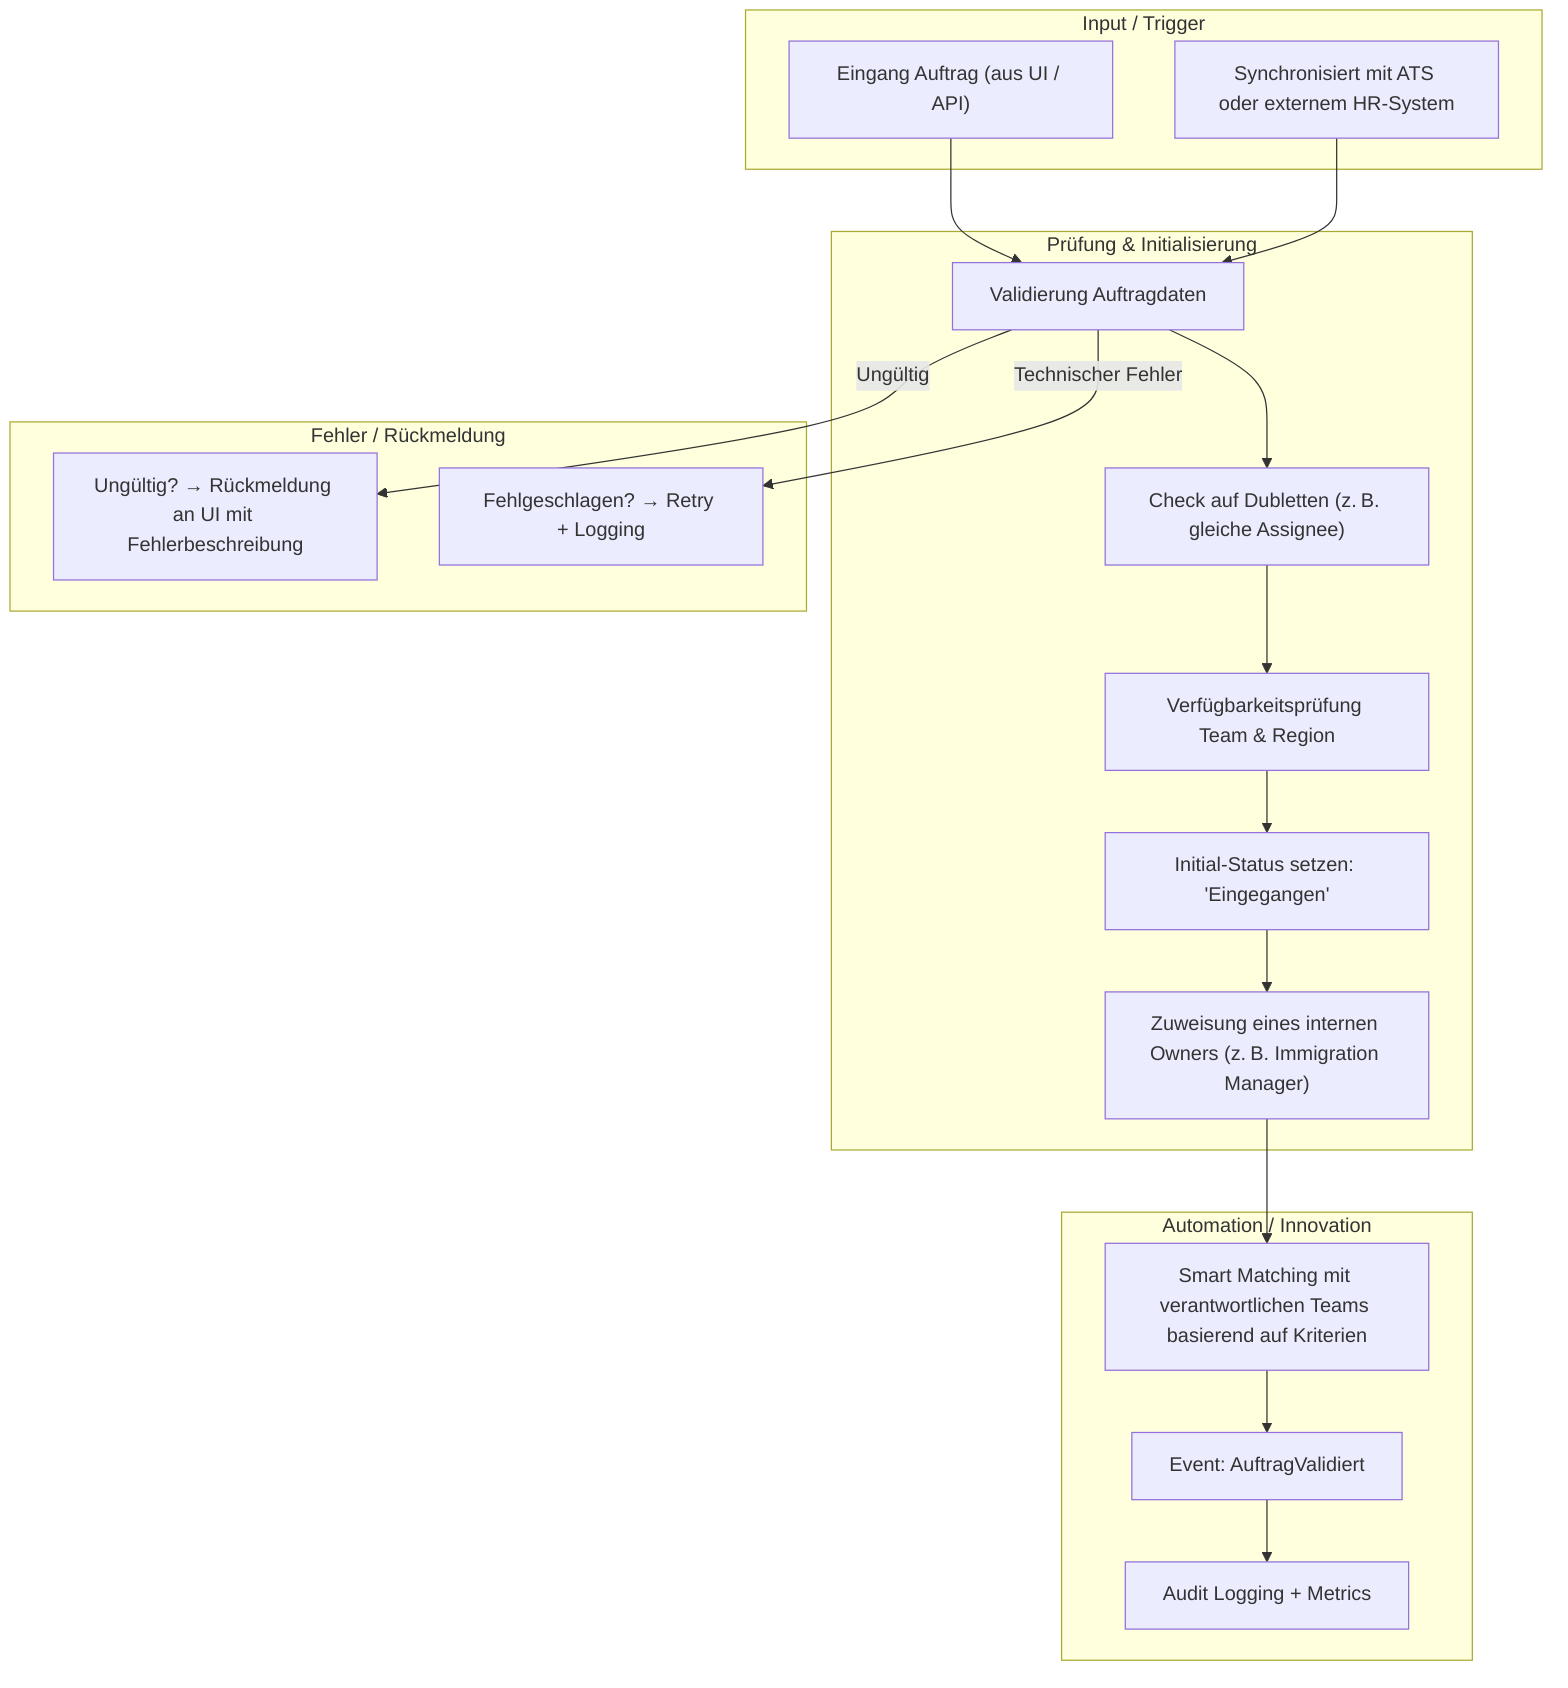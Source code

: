---
config:
  theme: default
  layout: TB
---
flowchart TB
  subgraph Eingehend["Input / Trigger"]
    IN1["Eingang Auftrag (aus UI / API)"]
    IN2["Synchronisiert mit ATS oder externem HR-System"]
  end

  subgraph Prüfung["Prüfung & Initialisierung"]
    V1["Validierung Auftragdaten"]
    V2["Check auf Dubletten (z. B. gleiche Assignee)"]
    V3["Verfügbarkeitsprüfung Team & Region"]
    V4["Initial-Status setzen: 'Eingegangen'"]
    V5["Zuweisung eines internen Owners (z. B. Immigration Manager)"]
  end

  subgraph Automatisierung["Automation / Innovation"]
    A1["Smart Matching mit verantwortlichen Teams basierend auf Kriterien"]
    A2["Event: AuftragValidiert"]
    A3["Audit Logging + Metrics"]
  end

  subgraph Fehlerbehandlung["Fehler / Rückmeldung"]
    F1["Ungültig? → Rückmeldung an UI mit Fehlerbeschreibung"]
    F2["Fehlgeschlagen? → Retry + Logging"]
  end

  IN1 --> V1
  IN2 --> V1
  V1 --> V2 --> V3 --> V4 --> V5
  V5 --> A1 --> A2 --> A3
  V1 -->|Ungültig| F1
  V1 -->|Technischer Fehler| F2